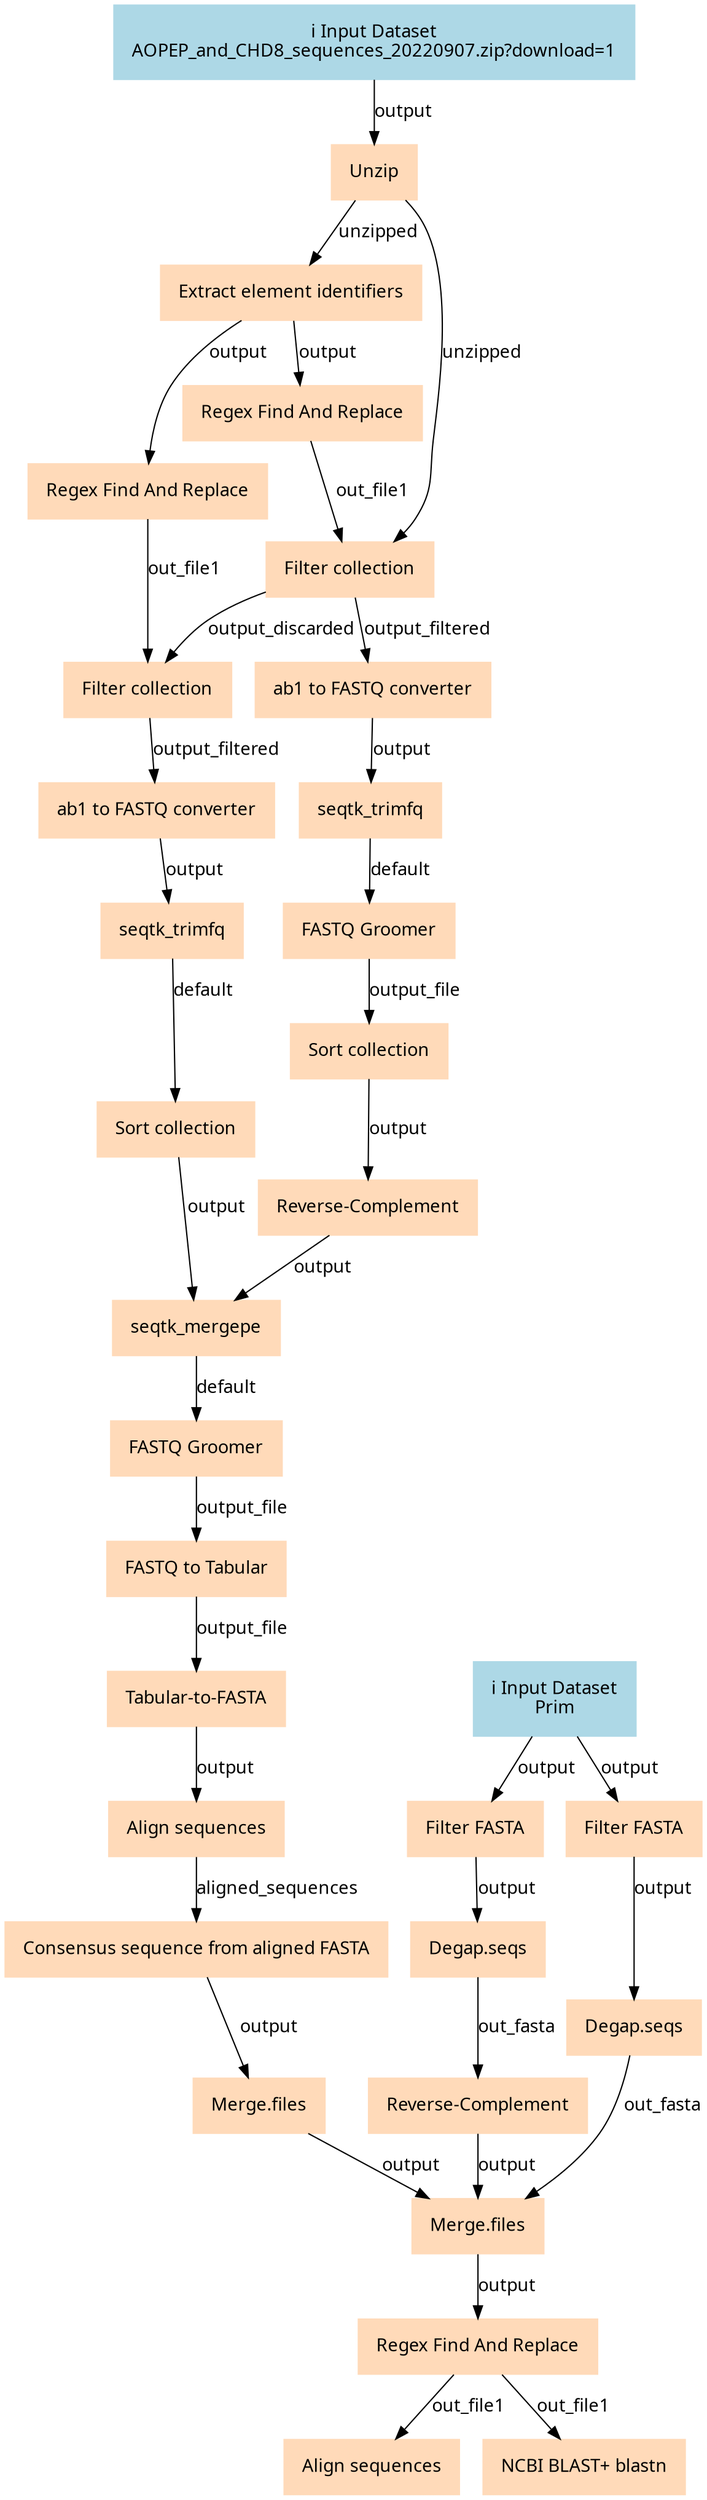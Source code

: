 digraph main {
  node [fontname="Atkinson Hyperlegible", shape=box, color=white,style=filled,color=peachpuff,margin="0.2,0.2"];
  edge [fontname="Atkinson Hyperlegible"];
  0[color=lightblue,label="ℹ️ Input Dataset\nAOPEP_and_CHD8_sequences_20220907.zip?download=1"]
  1[color=lightblue,label="ℹ️ Input Dataset\nPrim"]
  2[label="Unzip"]
  0 -> 2 [label="output"]
  3[label="Filter FASTA"]
  1 -> 3 [label="output"]
  4[label="Filter FASTA"]
  1 -> 4 [label="output"]
  5[label="Extract element identifiers"]
  2 -> 5 [label="unzipped"]
  6[label="Degap.seqs"]
  3 -> 6 [label="output"]
  7[label="Degap.seqs"]
  4 -> 7 [label="output"]
  8[label="Regex Find And Replace"]
  5 -> 8 [label="output"]
  9[label="Regex Find And Replace"]
  5 -> 9 [label="output"]
  10[label="Reverse-Complement"]
  7 -> 10 [label="out_fasta"]
  11[label="Filter collection"]
  8 -> 11 [label="out_file1"]
  2 -> 11 [label="unzipped"]
  12[label="Filter collection"]
  9 -> 12 [label="out_file1"]
  11 -> 12 [label="output_discarded"]
  13[label="ab1 to FASTQ converter"]
  11 -> 13 [label="output_filtered"]
  14[label="ab1 to FASTQ converter"]
  12 -> 14 [label="output_filtered"]
  15[label="seqtk_trimfq"]
  13 -> 15 [label="output"]
  16[label="seqtk_trimfq"]
  14 -> 16 [label="output"]
  17[label="FASTQ Groomer"]
  15 -> 17 [label="default"]
  18[label="Sort collection"]
  16 -> 18 [label="default"]
  19[label="Sort collection"]
  17 -> 19 [label="output_file"]
  20[label="Reverse-Complement"]
  19 -> 20 [label="output"]
  21[label="seqtk_mergepe"]
  18 -> 21 [label="output"]
  20 -> 21 [label="output"]
  22[label="FASTQ Groomer"]
  21 -> 22 [label="default"]
  23[label="FASTQ to Tabular"]
  22 -> 23 [label="output_file"]
  24[label="Tabular-to-FASTA"]
  23 -> 24 [label="output_file"]
  25[label="Align sequences"]
  24 -> 25 [label="output"]
  26[label="Consensus sequence from aligned FASTA"]
  25 -> 26 [label="aligned_sequences"]
  27[label="Merge.files"]
  26 -> 27 [label="output"]
  28[label="Merge.files"]
  27 -> 28 [label="output"]
  10 -> 28 [label="output"]
  6 -> 28 [label="out_fasta"]
  29[label="Regex Find And Replace"]
  28 -> 29 [label="output"]
  30[label="Align sequences"]
  29 -> 30 [label="out_file1"]
  31[label="NCBI BLAST+ blastn"]
  29 -> 31 [label="out_file1"]
}
